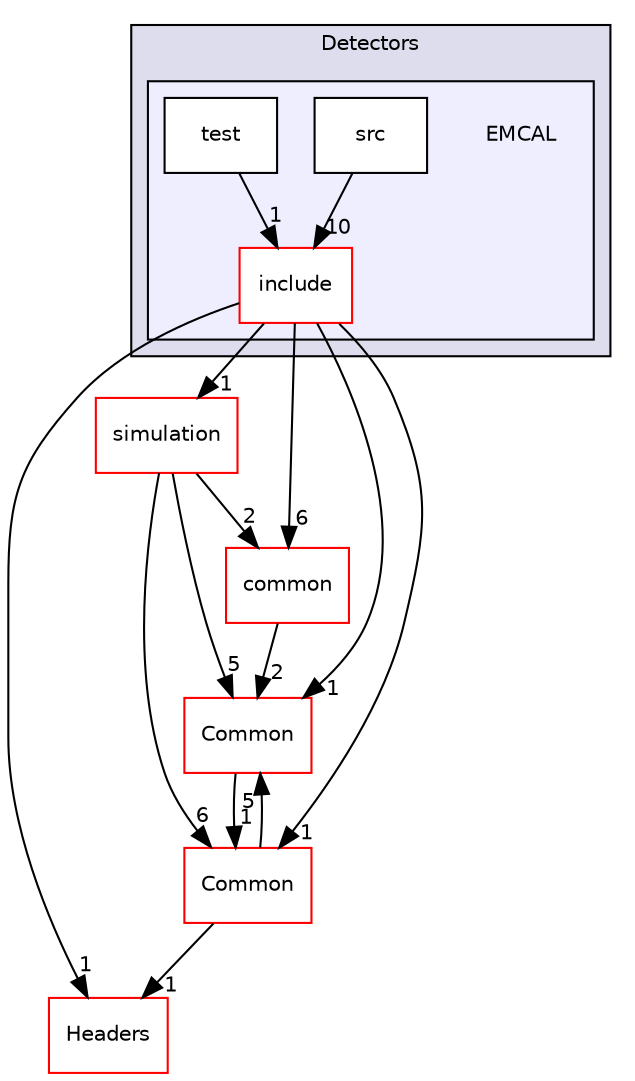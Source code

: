digraph "/home/travis/build/AliceO2Group/AliceO2/DataFormats/Detectors/EMCAL" {
  bgcolor=transparent;
  compound=true
  node [ fontsize="10", fontname="Helvetica"];
  edge [ labelfontsize="10", labelfontname="Helvetica"];
  subgraph clusterdir_2801adc79bf3c286b1b479858d2cade4 {
    graph [ bgcolor="#ddddee", pencolor="black", label="Detectors" fontname="Helvetica", fontsize="10", URL="dir_2801adc79bf3c286b1b479858d2cade4.html"]
  subgraph clusterdir_ed32e563080284594a91de8f304ad307 {
    graph [ bgcolor="#eeeeff", pencolor="black", label="" URL="dir_ed32e563080284594a91de8f304ad307.html"];
    dir_ed32e563080284594a91de8f304ad307 [shape=plaintext label="EMCAL"];
    dir_3e9d4b8f9a8320be9d9c70c9c7d173dc [shape=box label="include" color="red" fillcolor="white" style="filled" URL="dir_3e9d4b8f9a8320be9d9c70c9c7d173dc.html"];
    dir_aa3521a392a8355f8c849a53d33c1aa7 [shape=box label="src" color="black" fillcolor="white" style="filled" URL="dir_aa3521a392a8355f8c849a53d33c1aa7.html"];
    dir_c007bfa9f1537cc23fde19f8104104ed [shape=box label="test" color="black" fillcolor="white" style="filled" URL="dir_c007bfa9f1537cc23fde19f8104104ed.html"];
  }
  }
  dir_4ab6b4cc6a7edbff49100e9123df213f [shape=box label="Common" color="red" URL="dir_4ab6b4cc6a7edbff49100e9123df213f.html"];
  dir_183e7c4434404fe9096e1bd8673e1fcf [shape=box label="Headers" color="red" URL="dir_183e7c4434404fe9096e1bd8673e1fcf.html"];
  dir_047746f9f311f49446db9474b7431d0d [shape=box label="simulation" color="red" URL="dir_047746f9f311f49446db9474b7431d0d.html"];
  dir_74593c7a91e03746ae2a516888bf9494 [shape=box label="Common" color="red" URL="dir_74593c7a91e03746ae2a516888bf9494.html"];
  dir_7924ba4398ae4560cd37376e44666c6d [shape=box label="common" color="red" URL="dir_7924ba4398ae4560cd37376e44666c6d.html"];
  dir_aa3521a392a8355f8c849a53d33c1aa7->dir_3e9d4b8f9a8320be9d9c70c9c7d173dc [headlabel="10", labeldistance=1.5 headhref="dir_000166_000114.html"];
  dir_c007bfa9f1537cc23fde19f8104104ed->dir_3e9d4b8f9a8320be9d9c70c9c7d173dc [headlabel="1", labeldistance=1.5 headhref="dir_000216_000114.html"];
  dir_4ab6b4cc6a7edbff49100e9123df213f->dir_74593c7a91e03746ae2a516888bf9494 [headlabel="1", labeldistance=1.5 headhref="dir_000036_000105.html"];
  dir_3e9d4b8f9a8320be9d9c70c9c7d173dc->dir_4ab6b4cc6a7edbff49100e9123df213f [headlabel="1", labeldistance=1.5 headhref="dir_000114_000036.html"];
  dir_3e9d4b8f9a8320be9d9c70c9c7d173dc->dir_183e7c4434404fe9096e1bd8673e1fcf [headlabel="1", labeldistance=1.5 headhref="dir_000114_000098.html"];
  dir_3e9d4b8f9a8320be9d9c70c9c7d173dc->dir_047746f9f311f49446db9474b7431d0d [headlabel="1", labeldistance=1.5 headhref="dir_000114_000263.html"];
  dir_3e9d4b8f9a8320be9d9c70c9c7d173dc->dir_74593c7a91e03746ae2a516888bf9494 [headlabel="1", labeldistance=1.5 headhref="dir_000114_000105.html"];
  dir_3e9d4b8f9a8320be9d9c70c9c7d173dc->dir_7924ba4398ae4560cd37376e44666c6d [headlabel="6", labeldistance=1.5 headhref="dir_000114_000095.html"];
  dir_047746f9f311f49446db9474b7431d0d->dir_4ab6b4cc6a7edbff49100e9123df213f [headlabel="5", labeldistance=1.5 headhref="dir_000263_000036.html"];
  dir_047746f9f311f49446db9474b7431d0d->dir_74593c7a91e03746ae2a516888bf9494 [headlabel="6", labeldistance=1.5 headhref="dir_000263_000105.html"];
  dir_047746f9f311f49446db9474b7431d0d->dir_7924ba4398ae4560cd37376e44666c6d [headlabel="2", labeldistance=1.5 headhref="dir_000263_000095.html"];
  dir_74593c7a91e03746ae2a516888bf9494->dir_4ab6b4cc6a7edbff49100e9123df213f [headlabel="5", labeldistance=1.5 headhref="dir_000105_000036.html"];
  dir_74593c7a91e03746ae2a516888bf9494->dir_183e7c4434404fe9096e1bd8673e1fcf [headlabel="1", labeldistance=1.5 headhref="dir_000105_000098.html"];
  dir_7924ba4398ae4560cd37376e44666c6d->dir_4ab6b4cc6a7edbff49100e9123df213f [headlabel="2", labeldistance=1.5 headhref="dir_000095_000036.html"];
}
